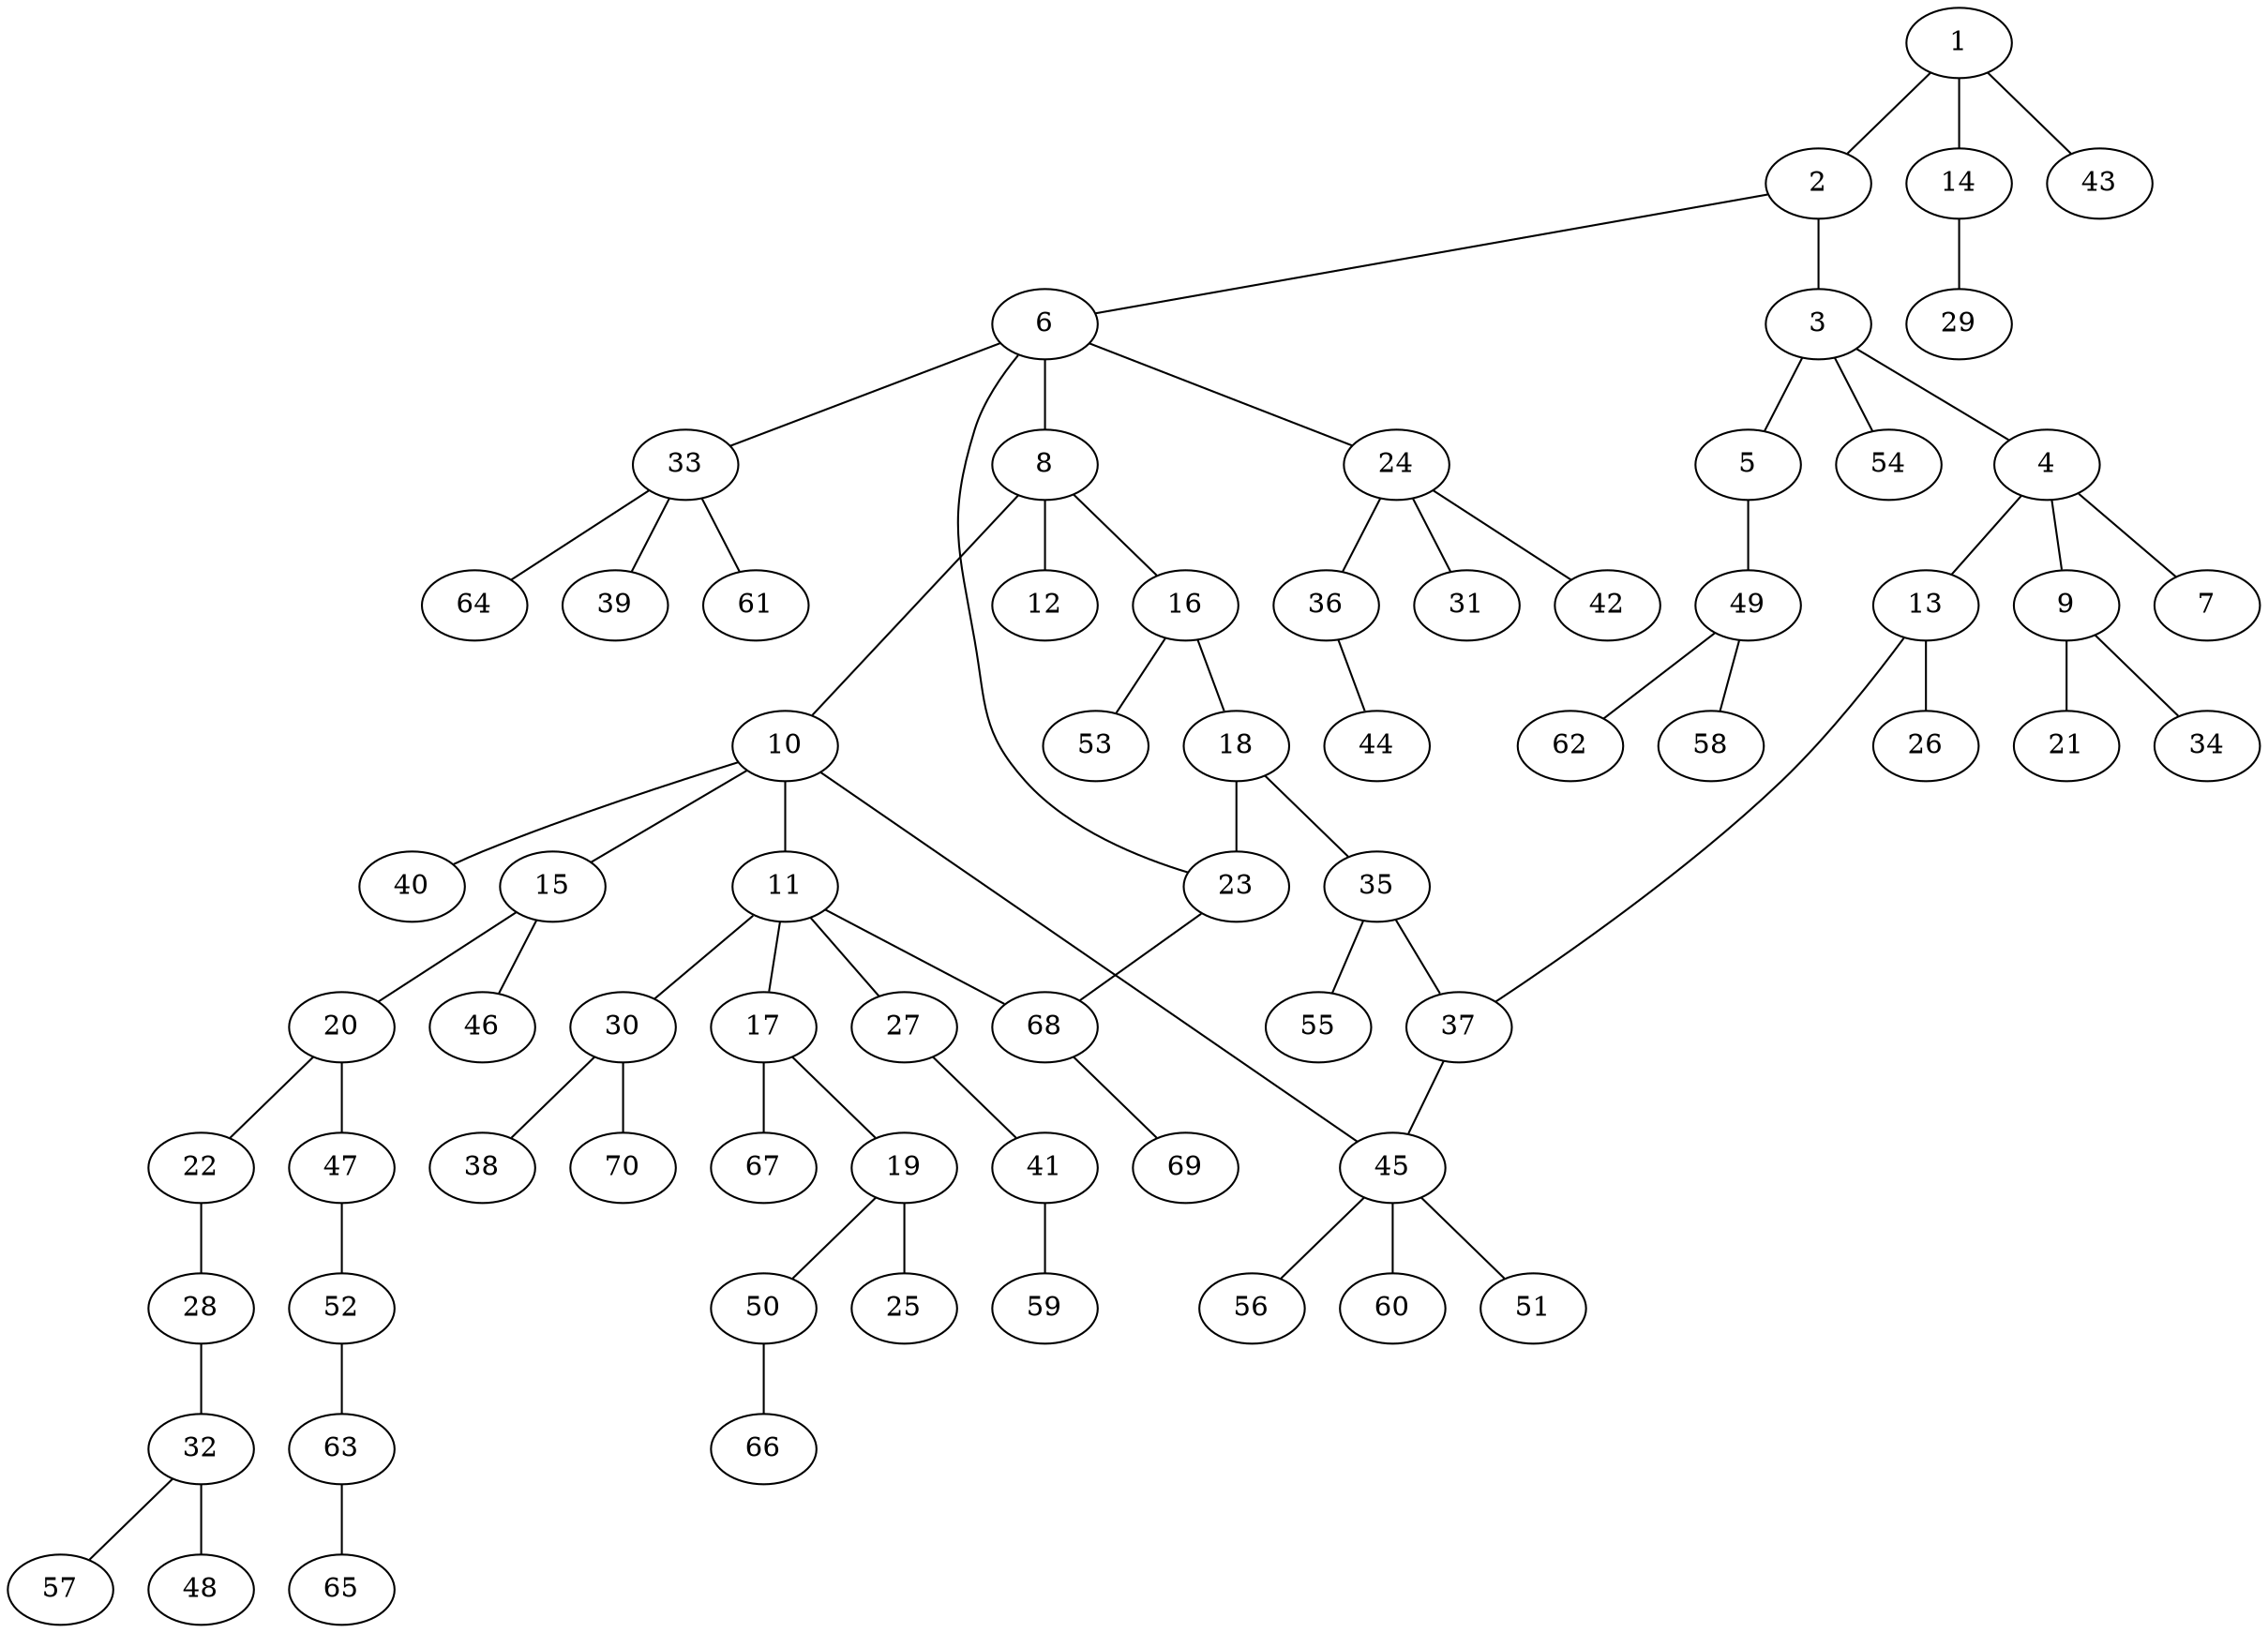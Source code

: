 graph graphname {1--2
1--14
1--43
2--3
2--6
3--4
3--5
3--54
4--7
4--9
4--13
5--49
6--8
6--23
6--24
6--33
8--10
8--12
8--16
9--21
9--34
10--11
10--15
10--40
10--45
11--17
11--27
11--30
11--68
13--26
13--37
14--29
15--20
15--46
16--18
16--53
17--19
17--67
18--23
18--35
19--25
19--50
20--22
20--47
22--28
23--68
24--31
24--36
24--42
27--41
28--32
30--38
30--70
32--48
32--57
33--39
33--61
33--64
35--37
35--55
36--44
37--45
41--59
45--51
45--56
45--60
47--52
49--58
49--62
50--66
52--63
63--65
68--69
}